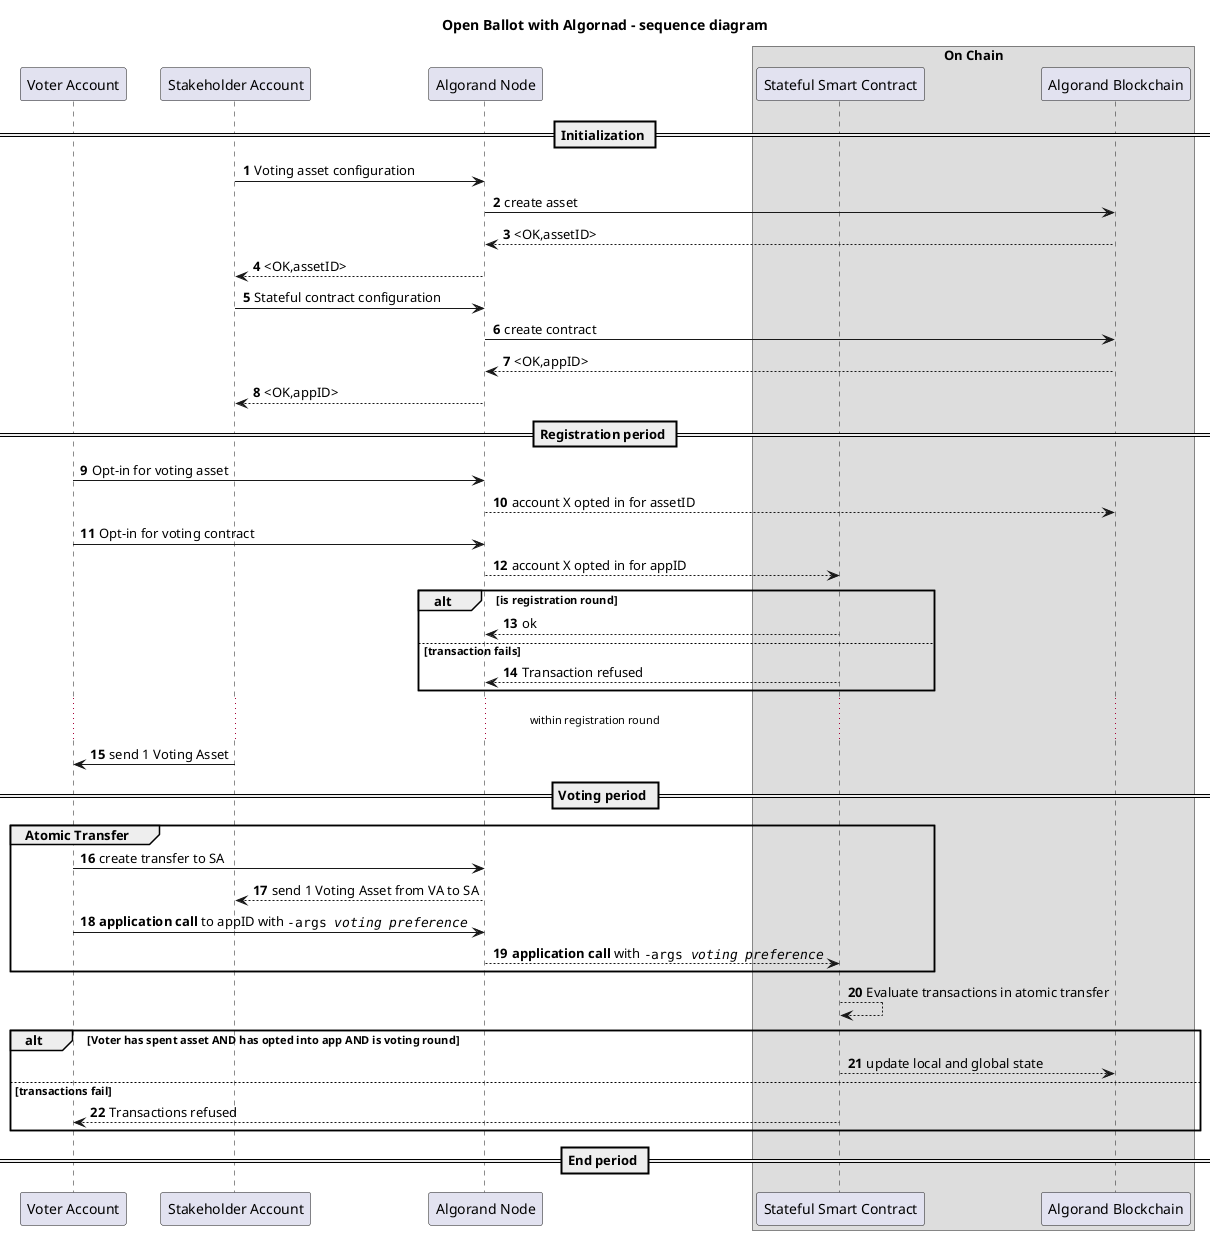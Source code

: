@startuml Algorand Open Ballot
title Open Ballot with Algornad - sequence diagram
autonumber

participant "Voter Account" as VA
participant "Stakeholder Account" as SA
participant "Algorand Node" as N
box On Chain
    participant "Stateful Smart Contract"  as  ASC
    participant "Algorand Blockchain" as B
end box

== Initialization ==
SA -> N : Voting asset configuration
N -> B : create asset
B --> N : <OK,assetID>
N --> SA : <OK,assetID>
SA -> N : Stateful contract configuration
N -> B : create contract
B --> N :<OK,appID>
N --> SA :<OK,appID>

== Registration period ==
VA -> N : Opt-in for voting asset
N --> B : account X opted in for assetID
VA -> N : Opt-in for voting contract
N --> ASC : account X opted in for appID
alt is registration round
    ASC --> N : ok
else transaction fails
    ASC --> N : Transaction refused
end
...within registration round...
SA -> VA : send 1 Voting Asset
== Voting period ==
group Atomic Transfer
VA -> N : create transfer to SA
N --> SA : send 1 Voting Asset from VA to SA
VA -> N : **application call** to appID with ""-args //voting preference//""
N --> ASC : **application call** with ""-args //voting preference//""
end
ASC --> ASC : Evaluate transactions in atomic transfer
alt Voter has spent asset AND has opted into app AND is voting round
    ASC --> B : update local and global state
else transactions fail
    ASC --> VA : Transactions refused
end
== End period ==

@enduml